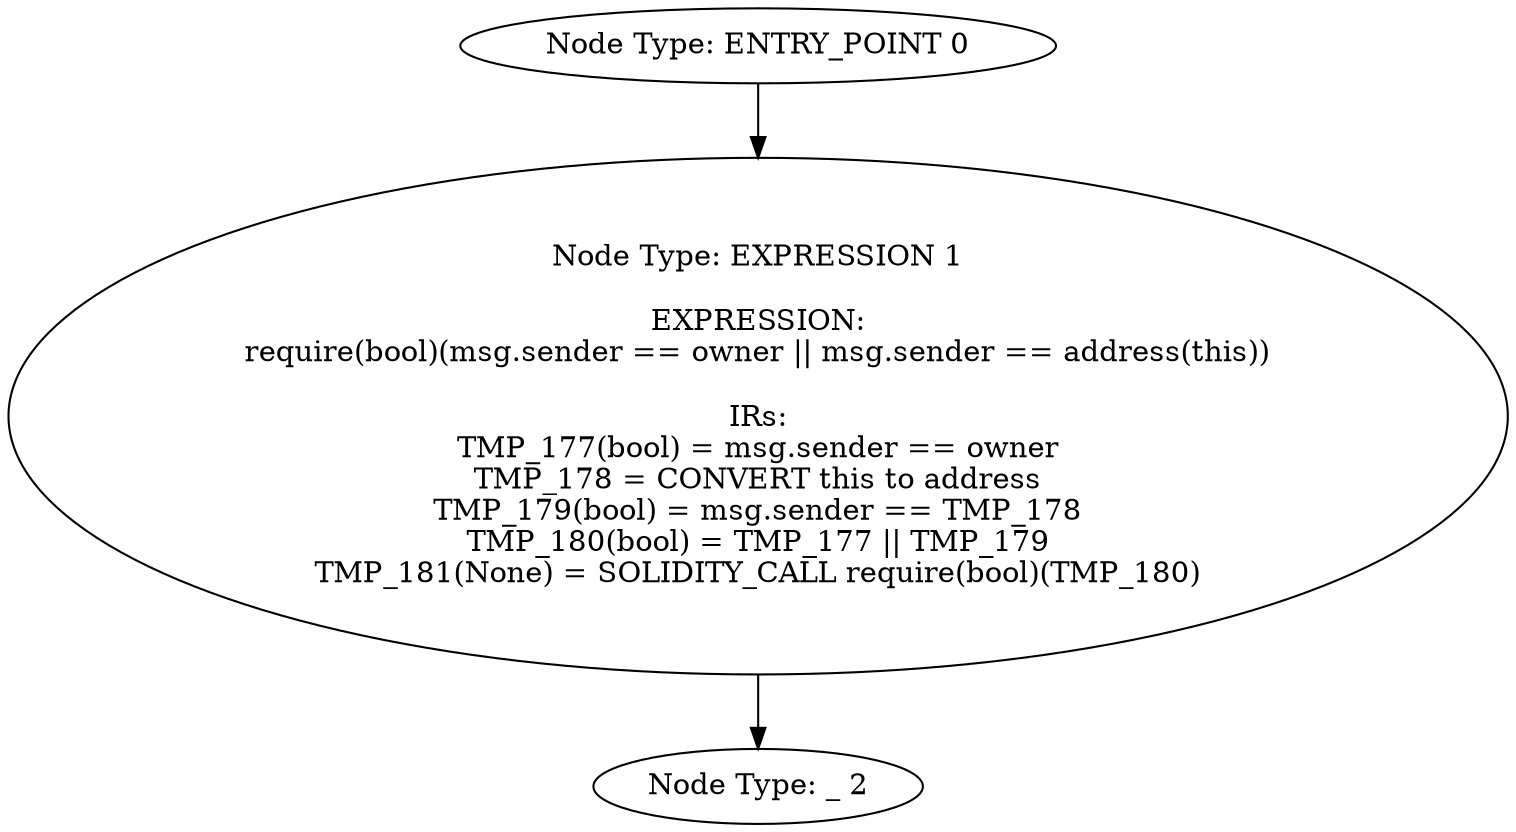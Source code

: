 digraph{
0[label="Node Type: ENTRY_POINT 0
"];
0->1;
1[label="Node Type: EXPRESSION 1

EXPRESSION:
require(bool)(msg.sender == owner || msg.sender == address(this))

IRs:
TMP_177(bool) = msg.sender == owner
TMP_178 = CONVERT this to address
TMP_179(bool) = msg.sender == TMP_178
TMP_180(bool) = TMP_177 || TMP_179
TMP_181(None) = SOLIDITY_CALL require(bool)(TMP_180)"];
1->2;
2[label="Node Type: _ 2
"];
}

